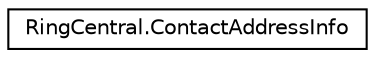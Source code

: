 digraph "Graphical Class Hierarchy"
{
 // LATEX_PDF_SIZE
  edge [fontname="Helvetica",fontsize="10",labelfontname="Helvetica",labelfontsize="10"];
  node [fontname="Helvetica",fontsize="10",shape=record];
  rankdir="LR";
  Node0 [label="RingCentral.ContactAddressInfo",height=0.2,width=0.4,color="black", fillcolor="white", style="filled",URL="$classRingCentral_1_1ContactAddressInfo.html",tooltip=" "];
}
